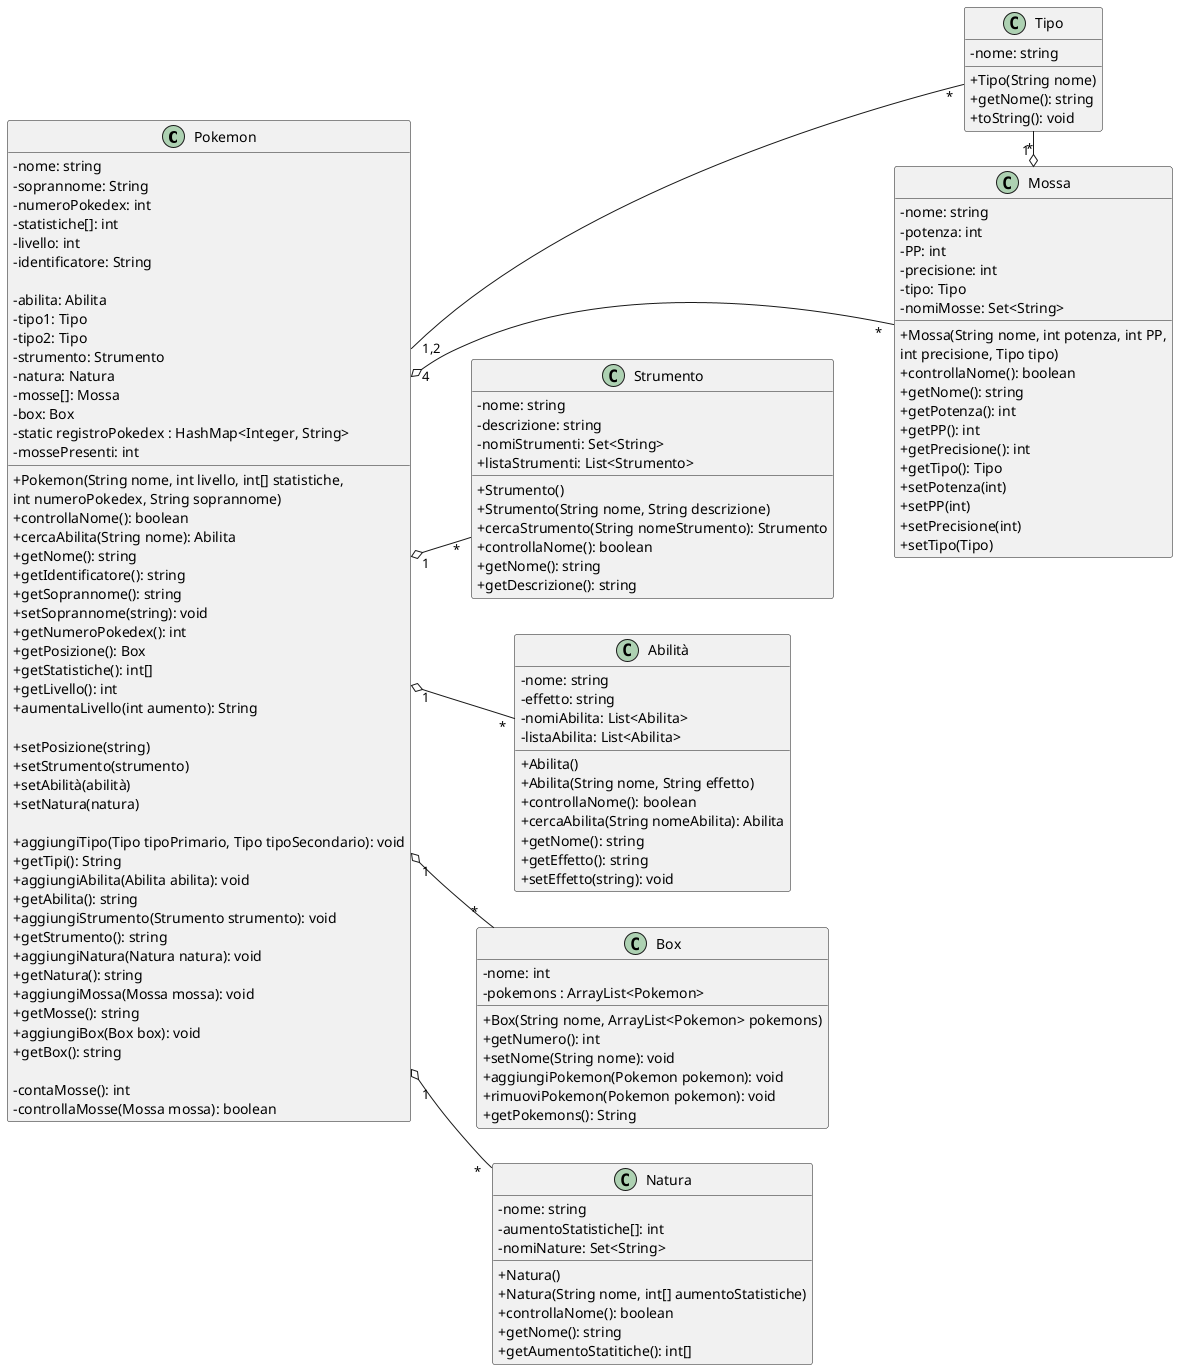 
@startuml
skinparam classAttributeIconSize 0

class Pokemon {
-nome: string
-soprannome: String
-numeroPokedex: int
-statistiche[]: int
-livello: int
-identificatore: String

-abilita: Abilita
-tipo1: Tipo
-tipo2: Tipo
-strumento: Strumento
-natura: Natura
-mosse[]: Mossa
-box: Box
-static registroPokedex : HashMap<Integer, String>
-mossePresenti: int

+Pokemon(String nome, int livello, int[] statistiche,
int numeroPokedex, String soprannome)
+controllaNome(): boolean
+cercaAbilita(String nome): Abilita
+getNome(): string
+getIdentificatore(): string
+getSoprannome(): string
+setSoprannome(string): void
+getNumeroPokedex(): int
+getPosizione(): Box
+getStatistiche(): int[]
+getLivello(): int
+aumentaLivello(int aumento): String

+setPosizione(string)
+setStrumento(strumento)
+setAbilità(abilità)
+setNatura(natura)

+aggiungiTipo(Tipo tipoPrimario, Tipo tipoSecondario): void
+getTipi(): String
+aggiungiAbilita(Abilita abilita): void
+getAbilita(): string
+aggiungiStrumento(Strumento strumento): void
+getStrumento(): string
+aggiungiNatura(Natura natura): void
+getNatura(): string
+aggiungiMossa(Mossa mossa): void
+getMosse(): string
+aggiungiBox(Box box): void
+getBox(): string

-contaMosse(): int
-controllaMosse(Mossa mossa): boolean
}

class Strumento {
-nome: string
-descrizione: string
-nomiStrumenti: Set<String>
+listaStrumenti: List<Strumento>

+Strumento()
+Strumento(String nome, String descrizione)
+cercaStrumento(String nomeStrumento): Strumento
+controllaNome(): boolean
+getNome(): string
+getDescrizione(): string
}

class Abilità {
-nome: string
-effetto: string
-nomiAbilita: List<Abilita>
-listaAbilita: List<Abilita>

+Abilita()
+Abilita(String nome, String effetto)
+controllaNome(): boolean
+cercaAbilita(String nomeAbilita): Abilita
+getNome(): string
+getEffetto(): string
+setEffetto(string): void
}

class Box {
-nome: int
-pokemons : ArrayList<Pokemon>

+Box(String nome, ArrayList<Pokemon> pokemons)
+getNumero(): int
+setNome(String nome): void
+aggiungiPokemon(Pokemon pokemon): void
+rimuoviPokemon(Pokemon pokemon): void
+getPokemons(): String
}

class Natura {
-nome: string
-aumentoStatistiche[]: int
-nomiNature: Set<String>

+Natura()
+Natura(String nome, int[] aumentoStatistiche)
+controllaNome(): boolean
+getNome(): string
+getAumentoStatitiche(): int[]
}

class Tipo {
-nome: string

+Tipo(String nome)
+getNome(): string
+toString(): void
}

class Mossa {
-nome: string
-potenza: int
-PP: int
-precisione: int
-tipo: Tipo
-nomiMosse: Set<String>

+Mossa(String nome, int potenza, int PP,
int precisione, Tipo tipo)
+controllaNome(): boolean
+getNome(): string
+getPotenza(): int
+getPP(): int
+getPrecisione(): int
+getTipo(): Tipo
+setPotenza(int)
+setPP(int)
+setPrecisione(int)
+setTipo(Tipo)
}

Pokemon " 1 " o-- " *" Abilità
Pokemon " 1 " o-- " * " Natura
Pokemon " 1 " o-- " * " Strumento

Pokemon " 1 " o-- " * " Box
Pokemon " 1,2 " --- " * " Tipo
Pokemon " 4 " o-- " * " Mossa
Mossa " 1 " o-left- "*" Tipo

left to right direction
@enduml